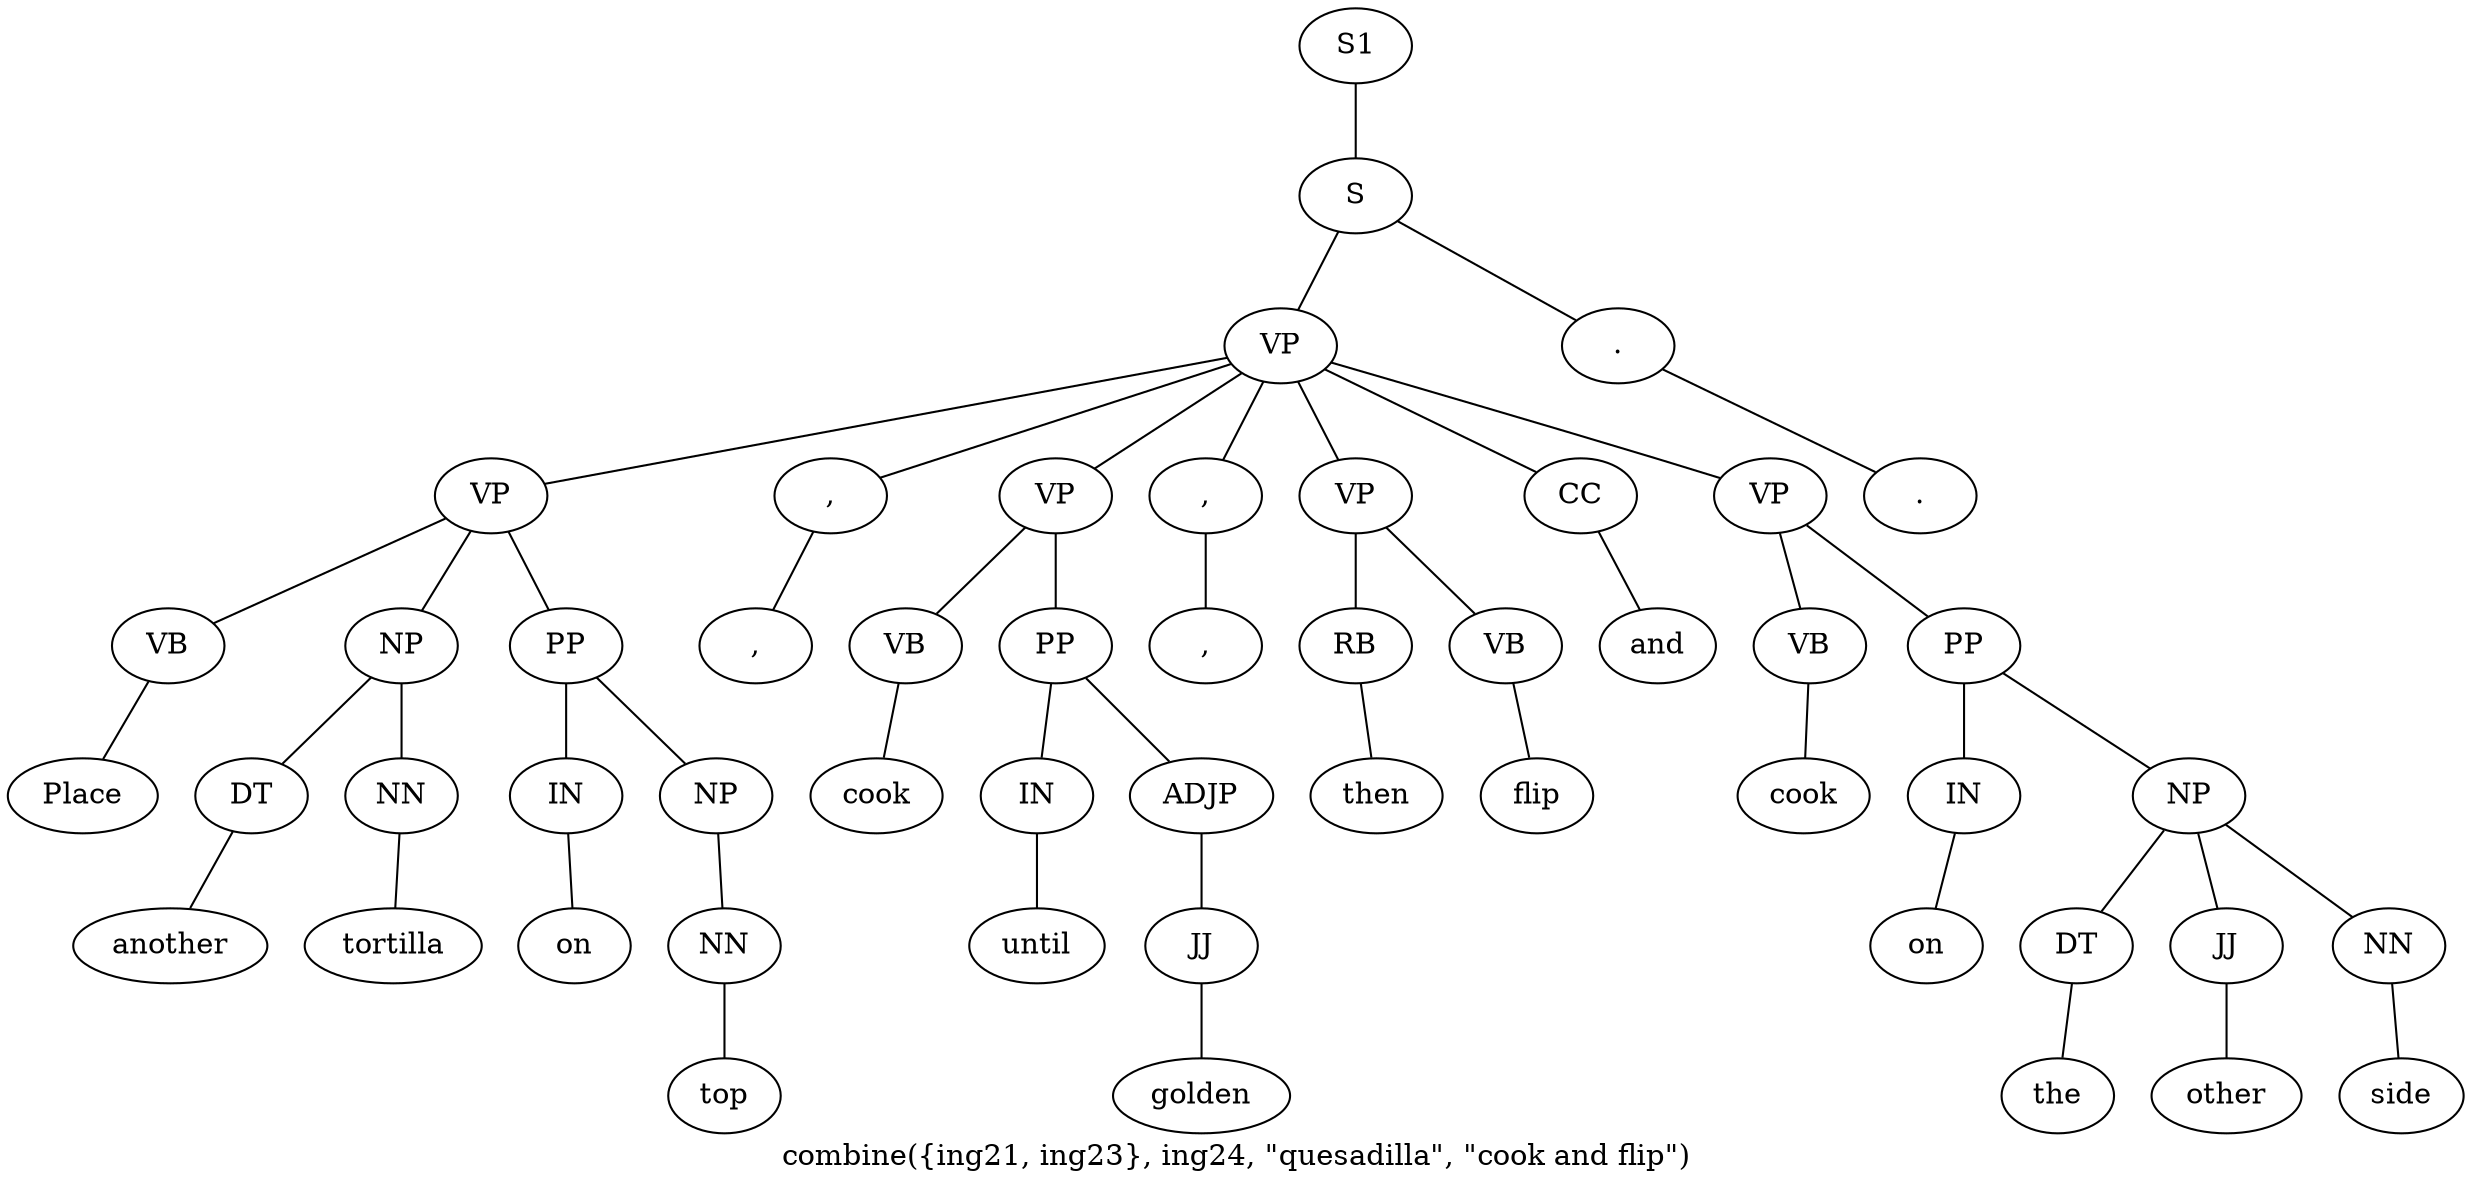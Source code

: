 graph SyntaxGraph {
	label = "combine({ing21, ing23}, ing24, \"quesadilla\", \"cook and flip\")";
	Node0 [label="S1"];
	Node1 [label="S"];
	Node2 [label="VP"];
	Node3 [label="VP"];
	Node4 [label="VB"];
	Node5 [label="Place"];
	Node6 [label="NP"];
	Node7 [label="DT"];
	Node8 [label="another"];
	Node9 [label="NN"];
	Node10 [label="tortilla"];
	Node11 [label="PP"];
	Node12 [label="IN"];
	Node13 [label="on"];
	Node14 [label="NP"];
	Node15 [label="NN"];
	Node16 [label="top"];
	Node17 [label=","];
	Node18 [label=","];
	Node19 [label="VP"];
	Node20 [label="VB"];
	Node21 [label="cook"];
	Node22 [label="PP"];
	Node23 [label="IN"];
	Node24 [label="until"];
	Node25 [label="ADJP"];
	Node26 [label="JJ"];
	Node27 [label="golden"];
	Node28 [label=","];
	Node29 [label=","];
	Node30 [label="VP"];
	Node31 [label="RB"];
	Node32 [label="then"];
	Node33 [label="VB"];
	Node34 [label="flip"];
	Node35 [label="CC"];
	Node36 [label="and"];
	Node37 [label="VP"];
	Node38 [label="VB"];
	Node39 [label="cook"];
	Node40 [label="PP"];
	Node41 [label="IN"];
	Node42 [label="on"];
	Node43 [label="NP"];
	Node44 [label="DT"];
	Node45 [label="the"];
	Node46 [label="JJ"];
	Node47 [label="other"];
	Node48 [label="NN"];
	Node49 [label="side"];
	Node50 [label="."];
	Node51 [label="."];

	Node0 -- Node1;
	Node1 -- Node2;
	Node1 -- Node50;
	Node2 -- Node3;
	Node2 -- Node17;
	Node2 -- Node19;
	Node2 -- Node28;
	Node2 -- Node30;
	Node2 -- Node35;
	Node2 -- Node37;
	Node3 -- Node4;
	Node3 -- Node6;
	Node3 -- Node11;
	Node4 -- Node5;
	Node6 -- Node7;
	Node6 -- Node9;
	Node7 -- Node8;
	Node9 -- Node10;
	Node11 -- Node12;
	Node11 -- Node14;
	Node12 -- Node13;
	Node14 -- Node15;
	Node15 -- Node16;
	Node17 -- Node18;
	Node19 -- Node20;
	Node19 -- Node22;
	Node20 -- Node21;
	Node22 -- Node23;
	Node22 -- Node25;
	Node23 -- Node24;
	Node25 -- Node26;
	Node26 -- Node27;
	Node28 -- Node29;
	Node30 -- Node31;
	Node30 -- Node33;
	Node31 -- Node32;
	Node33 -- Node34;
	Node35 -- Node36;
	Node37 -- Node38;
	Node37 -- Node40;
	Node38 -- Node39;
	Node40 -- Node41;
	Node40 -- Node43;
	Node41 -- Node42;
	Node43 -- Node44;
	Node43 -- Node46;
	Node43 -- Node48;
	Node44 -- Node45;
	Node46 -- Node47;
	Node48 -- Node49;
	Node50 -- Node51;
}